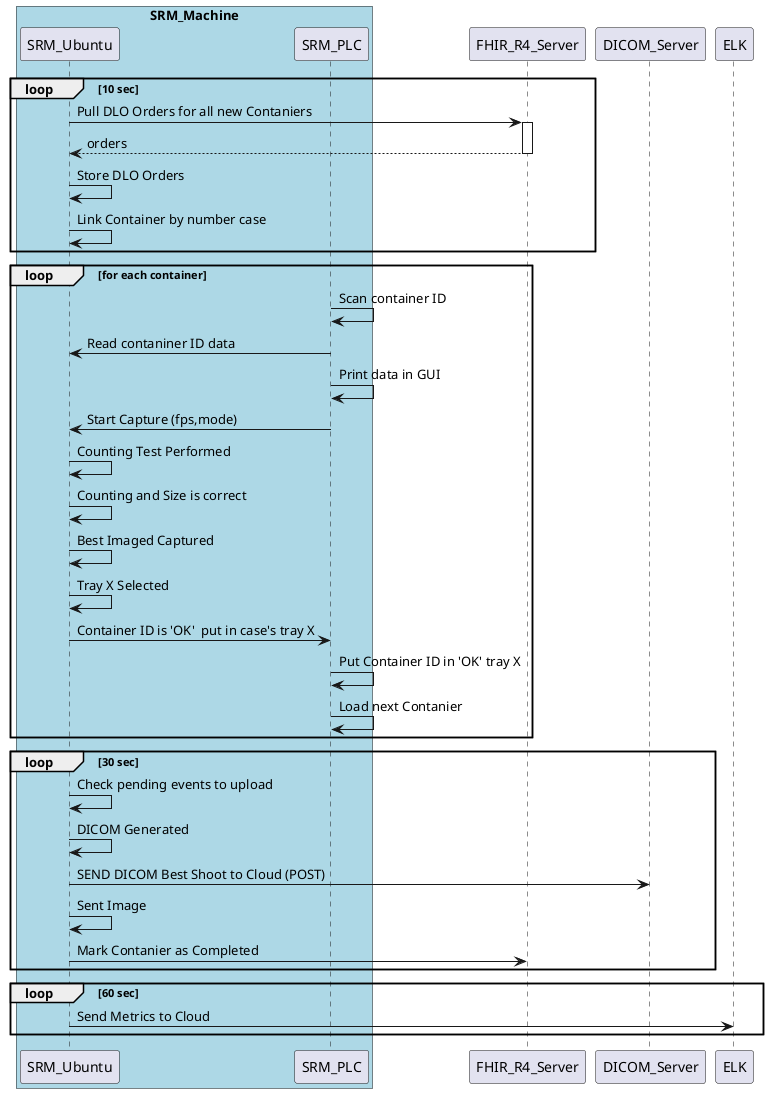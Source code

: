 @startuml Test Diagram

box "SRM_Machine" #LightBlue
participant SRM_Ubuntu
participant SRM_PLC
end box

loop 10 sec
    SRM_Ubuntu->FHIR_R4_Server ++: Pull DLO Orders for all new Contaniers
    return orders
    SRM_Ubuntu->SRM_Ubuntu: Store DLO Orders
    SRM_Ubuntu->SRM_Ubuntu: Link Container by number case
end
loop for each container 
SRM_PLC->SRM_PLC: Scan container ID
SRM_PLC->SRM_Ubuntu: Read contaniner ID data
SRM_PLC->SRM_PLC: Print data in GUI

SRM_PLC->SRM_Ubuntu: Start Capture (fps,mode)
SRM_Ubuntu->SRM_Ubuntu: Counting Test Performed
SRM_Ubuntu->SRM_Ubuntu: Counting and Size is correct
SRM_Ubuntu->SRM_Ubuntu: Best Imaged Captured
SRM_Ubuntu->SRM_Ubuntu: Tray X Selected
SRM_Ubuntu->SRM_PLC: Container ID is 'OK'  put in case's tray X
SRM_PLC->SRM_PLC :Put Container ID in 'OK' tray X 
SRM_PLC->SRM_PLC: Load next Contanier

end
loop 30 sec
    SRM_Ubuntu->SRM_Ubuntu: Check pending events to upload 
    SRM_Ubuntu->SRM_Ubuntu: DICOM Generated
    SRM_Ubuntu->DICOM_Server: SEND DICOM Best Shoot to Cloud (POST)
    SRM_Ubuntu->SRM_Ubuntu: Sent Image
    SRM_Ubuntu->FHIR_R4_Server: Mark Contanier as Completed
end 
loop 60 sec
    SRM_Ubuntu->ELK: Send Metrics to Cloud
end 
@enduml